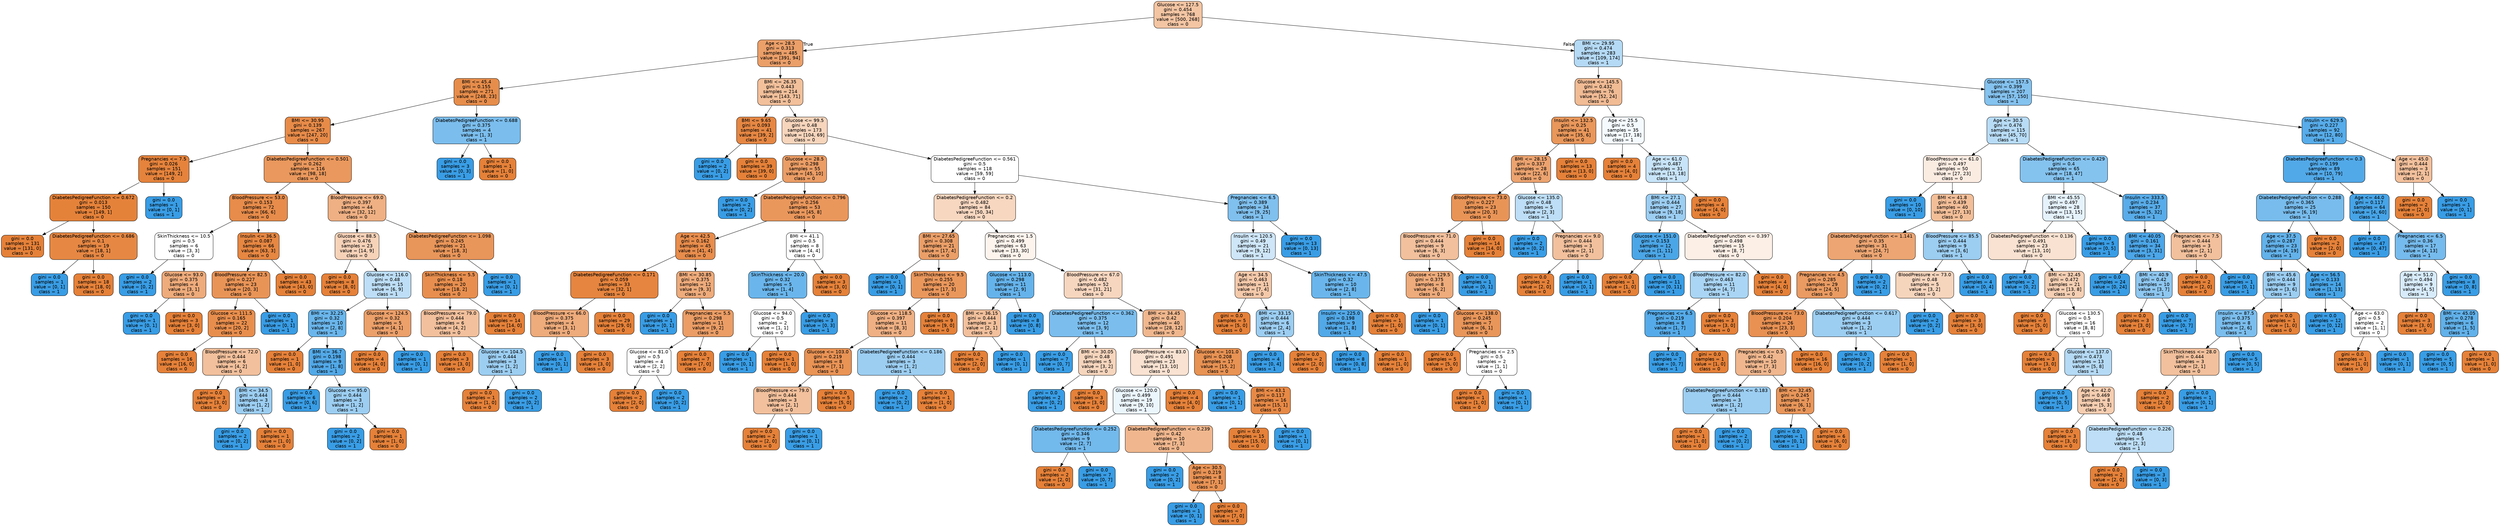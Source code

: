 digraph Tree {
node [shape=box, style="filled, rounded", color="black", fontname=helvetica] ;
edge [fontname=helvetica] ;
0 [label="Glucose <= 127.5\ngini = 0.454\nsamples = 768\nvalue = [500, 268]\nclass = 0", fillcolor="#f3c5a3"] ;
1 [label="Age <= 28.5\ngini = 0.313\nsamples = 485\nvalue = [391, 94]\nclass = 0", fillcolor="#eb9f69"] ;
0 -> 1 [labeldistance=2.5, labelangle=45, headlabel="True"] ;
2 [label="BMI <= 45.4\ngini = 0.155\nsamples = 271\nvalue = [248, 23]\nclass = 0", fillcolor="#e78d4b"] ;
1 -> 2 ;
3 [label="BMI <= 30.95\ngini = 0.139\nsamples = 267\nvalue = [247, 20]\nclass = 0", fillcolor="#e78b49"] ;
2 -> 3 ;
4 [label="Pregnancies <= 7.5\ngini = 0.026\nsamples = 151\nvalue = [149, 2]\nclass = 0", fillcolor="#e5833c"] ;
3 -> 4 ;
5 [label="DiabetesPedigreeFunction <= 0.672\ngini = 0.013\nsamples = 150\nvalue = [149, 1]\nclass = 0", fillcolor="#e5823a"] ;
4 -> 5 ;
6 [label="gini = 0.0\nsamples = 131\nvalue = [131, 0]\nclass = 0", fillcolor="#e58139"] ;
5 -> 6 ;
7 [label="DiabetesPedigreeFunction <= 0.686\ngini = 0.1\nsamples = 19\nvalue = [18, 1]\nclass = 0", fillcolor="#e68844"] ;
5 -> 7 ;
8 [label="gini = 0.0\nsamples = 1\nvalue = [0, 1]\nclass = 1", fillcolor="#399de5"] ;
7 -> 8 ;
9 [label="gini = 0.0\nsamples = 18\nvalue = [18, 0]\nclass = 0", fillcolor="#e58139"] ;
7 -> 9 ;
10 [label="gini = 0.0\nsamples = 1\nvalue = [0, 1]\nclass = 1", fillcolor="#399de5"] ;
4 -> 10 ;
11 [label="DiabetesPedigreeFunction <= 0.501\ngini = 0.262\nsamples = 116\nvalue = [98, 18]\nclass = 0", fillcolor="#ea985d"] ;
3 -> 11 ;
12 [label="BloodPressure <= 53.0\ngini = 0.153\nsamples = 72\nvalue = [66, 6]\nclass = 0", fillcolor="#e78c4b"] ;
11 -> 12 ;
13 [label="SkinThickness <= 10.5\ngini = 0.5\nsamples = 6\nvalue = [3, 3]\nclass = 0", fillcolor="#ffffff"] ;
12 -> 13 ;
14 [label="gini = 0.0\nsamples = 2\nvalue = [0, 2]\nclass = 1", fillcolor="#399de5"] ;
13 -> 14 ;
15 [label="Glucose <= 93.0\ngini = 0.375\nsamples = 4\nvalue = [3, 1]\nclass = 0", fillcolor="#eeab7b"] ;
13 -> 15 ;
16 [label="gini = 0.0\nsamples = 1\nvalue = [0, 1]\nclass = 1", fillcolor="#399de5"] ;
15 -> 16 ;
17 [label="gini = 0.0\nsamples = 3\nvalue = [3, 0]\nclass = 0", fillcolor="#e58139"] ;
15 -> 17 ;
18 [label="Insulin <= 36.5\ngini = 0.087\nsamples = 66\nvalue = [63, 3]\nclass = 0", fillcolor="#e68742"] ;
12 -> 18 ;
19 [label="BloodPressure <= 82.5\ngini = 0.227\nsamples = 23\nvalue = [20, 3]\nclass = 0", fillcolor="#e99457"] ;
18 -> 19 ;
20 [label="Glucose <= 111.5\ngini = 0.165\nsamples = 22\nvalue = [20, 2]\nclass = 0", fillcolor="#e88e4d"] ;
19 -> 20 ;
21 [label="gini = 0.0\nsamples = 16\nvalue = [16, 0]\nclass = 0", fillcolor="#e58139"] ;
20 -> 21 ;
22 [label="BloodPressure <= 72.0\ngini = 0.444\nsamples = 6\nvalue = [4, 2]\nclass = 0", fillcolor="#f2c09c"] ;
20 -> 22 ;
23 [label="gini = 0.0\nsamples = 3\nvalue = [3, 0]\nclass = 0", fillcolor="#e58139"] ;
22 -> 23 ;
24 [label="BMI <= 34.5\ngini = 0.444\nsamples = 3\nvalue = [1, 2]\nclass = 1", fillcolor="#9ccef2"] ;
22 -> 24 ;
25 [label="gini = 0.0\nsamples = 2\nvalue = [0, 2]\nclass = 1", fillcolor="#399de5"] ;
24 -> 25 ;
26 [label="gini = 0.0\nsamples = 1\nvalue = [1, 0]\nclass = 0", fillcolor="#e58139"] ;
24 -> 26 ;
27 [label="gini = 0.0\nsamples = 1\nvalue = [0, 1]\nclass = 1", fillcolor="#399de5"] ;
19 -> 27 ;
28 [label="gini = 0.0\nsamples = 43\nvalue = [43, 0]\nclass = 0", fillcolor="#e58139"] ;
18 -> 28 ;
29 [label="BloodPressure <= 69.0\ngini = 0.397\nsamples = 44\nvalue = [32, 12]\nclass = 0", fillcolor="#efb083"] ;
11 -> 29 ;
30 [label="Glucose <= 88.5\ngini = 0.476\nsamples = 23\nvalue = [14, 9]\nclass = 0", fillcolor="#f6d2b8"] ;
29 -> 30 ;
31 [label="gini = 0.0\nsamples = 8\nvalue = [8, 0]\nclass = 0", fillcolor="#e58139"] ;
30 -> 31 ;
32 [label="Glucose <= 116.0\ngini = 0.48\nsamples = 15\nvalue = [6, 9]\nclass = 1", fillcolor="#bddef6"] ;
30 -> 32 ;
33 [label="BMI <= 32.25\ngini = 0.32\nsamples = 10\nvalue = [2, 8]\nclass = 1", fillcolor="#6ab6ec"] ;
32 -> 33 ;
34 [label="gini = 0.0\nsamples = 1\nvalue = [1, 0]\nclass = 0", fillcolor="#e58139"] ;
33 -> 34 ;
35 [label="BMI <= 36.7\ngini = 0.198\nsamples = 9\nvalue = [1, 8]\nclass = 1", fillcolor="#52a9e8"] ;
33 -> 35 ;
36 [label="gini = 0.0\nsamples = 6\nvalue = [0, 6]\nclass = 1", fillcolor="#399de5"] ;
35 -> 36 ;
37 [label="Glucose <= 95.0\ngini = 0.444\nsamples = 3\nvalue = [1, 2]\nclass = 1", fillcolor="#9ccef2"] ;
35 -> 37 ;
38 [label="gini = 0.0\nsamples = 2\nvalue = [0, 2]\nclass = 1", fillcolor="#399de5"] ;
37 -> 38 ;
39 [label="gini = 0.0\nsamples = 1\nvalue = [1, 0]\nclass = 0", fillcolor="#e58139"] ;
37 -> 39 ;
40 [label="Glucose <= 124.5\ngini = 0.32\nsamples = 5\nvalue = [4, 1]\nclass = 0", fillcolor="#eca06a"] ;
32 -> 40 ;
41 [label="gini = 0.0\nsamples = 4\nvalue = [4, 0]\nclass = 0", fillcolor="#e58139"] ;
40 -> 41 ;
42 [label="gini = 0.0\nsamples = 1\nvalue = [0, 1]\nclass = 1", fillcolor="#399de5"] ;
40 -> 42 ;
43 [label="DiabetesPedigreeFunction <= 1.098\ngini = 0.245\nsamples = 21\nvalue = [18, 3]\nclass = 0", fillcolor="#e9965a"] ;
29 -> 43 ;
44 [label="SkinThickness <= 5.5\ngini = 0.18\nsamples = 20\nvalue = [18, 2]\nclass = 0", fillcolor="#e88f4f"] ;
43 -> 44 ;
45 [label="BloodPressure <= 79.0\ngini = 0.444\nsamples = 6\nvalue = [4, 2]\nclass = 0", fillcolor="#f2c09c"] ;
44 -> 45 ;
46 [label="gini = 0.0\nsamples = 3\nvalue = [3, 0]\nclass = 0", fillcolor="#e58139"] ;
45 -> 46 ;
47 [label="Glucose <= 104.5\ngini = 0.444\nsamples = 3\nvalue = [1, 2]\nclass = 1", fillcolor="#9ccef2"] ;
45 -> 47 ;
48 [label="gini = 0.0\nsamples = 1\nvalue = [1, 0]\nclass = 0", fillcolor="#e58139"] ;
47 -> 48 ;
49 [label="gini = 0.0\nsamples = 2\nvalue = [0, 2]\nclass = 1", fillcolor="#399de5"] ;
47 -> 49 ;
50 [label="gini = 0.0\nsamples = 14\nvalue = [14, 0]\nclass = 0", fillcolor="#e58139"] ;
44 -> 50 ;
51 [label="gini = 0.0\nsamples = 1\nvalue = [0, 1]\nclass = 1", fillcolor="#399de5"] ;
43 -> 51 ;
52 [label="DiabetesPedigreeFunction <= 0.688\ngini = 0.375\nsamples = 4\nvalue = [1, 3]\nclass = 1", fillcolor="#7bbeee"] ;
2 -> 52 ;
53 [label="gini = 0.0\nsamples = 3\nvalue = [0, 3]\nclass = 1", fillcolor="#399de5"] ;
52 -> 53 ;
54 [label="gini = 0.0\nsamples = 1\nvalue = [1, 0]\nclass = 0", fillcolor="#e58139"] ;
52 -> 54 ;
55 [label="BMI <= 26.35\ngini = 0.443\nsamples = 214\nvalue = [143, 71]\nclass = 0", fillcolor="#f2c09b"] ;
1 -> 55 ;
56 [label="BMI <= 9.65\ngini = 0.093\nsamples = 41\nvalue = [39, 2]\nclass = 0", fillcolor="#e68743"] ;
55 -> 56 ;
57 [label="gini = 0.0\nsamples = 2\nvalue = [0, 2]\nclass = 1", fillcolor="#399de5"] ;
56 -> 57 ;
58 [label="gini = 0.0\nsamples = 39\nvalue = [39, 0]\nclass = 0", fillcolor="#e58139"] ;
56 -> 58 ;
59 [label="Glucose <= 99.5\ngini = 0.48\nsamples = 173\nvalue = [104, 69]\nclass = 0", fillcolor="#f6d5bc"] ;
55 -> 59 ;
60 [label="Glucose <= 28.5\ngini = 0.298\nsamples = 55\nvalue = [45, 10]\nclass = 0", fillcolor="#eb9d65"] ;
59 -> 60 ;
61 [label="gini = 0.0\nsamples = 2\nvalue = [0, 2]\nclass = 1", fillcolor="#399de5"] ;
60 -> 61 ;
62 [label="DiabetesPedigreeFunction <= 0.796\ngini = 0.256\nsamples = 53\nvalue = [45, 8]\nclass = 0", fillcolor="#ea975c"] ;
60 -> 62 ;
63 [label="Age <= 42.5\ngini = 0.162\nsamples = 45\nvalue = [41, 4]\nclass = 0", fillcolor="#e88d4c"] ;
62 -> 63 ;
64 [label="DiabetesPedigreeFunction <= 0.171\ngini = 0.059\nsamples = 33\nvalue = [32, 1]\nclass = 0", fillcolor="#e6853f"] ;
63 -> 64 ;
65 [label="BloodPressure <= 66.0\ngini = 0.375\nsamples = 4\nvalue = [3, 1]\nclass = 0", fillcolor="#eeab7b"] ;
64 -> 65 ;
66 [label="gini = 0.0\nsamples = 1\nvalue = [0, 1]\nclass = 1", fillcolor="#399de5"] ;
65 -> 66 ;
67 [label="gini = 0.0\nsamples = 3\nvalue = [3, 0]\nclass = 0", fillcolor="#e58139"] ;
65 -> 67 ;
68 [label="gini = 0.0\nsamples = 29\nvalue = [29, 0]\nclass = 0", fillcolor="#e58139"] ;
64 -> 68 ;
69 [label="BMI <= 30.85\ngini = 0.375\nsamples = 12\nvalue = [9, 3]\nclass = 0", fillcolor="#eeab7b"] ;
63 -> 69 ;
70 [label="gini = 0.0\nsamples = 1\nvalue = [0, 1]\nclass = 1", fillcolor="#399de5"] ;
69 -> 70 ;
71 [label="Pregnancies <= 5.5\ngini = 0.298\nsamples = 11\nvalue = [9, 2]\nclass = 0", fillcolor="#eb9d65"] ;
69 -> 71 ;
72 [label="Glucose <= 81.0\ngini = 0.5\nsamples = 4\nvalue = [2, 2]\nclass = 0", fillcolor="#ffffff"] ;
71 -> 72 ;
73 [label="gini = 0.0\nsamples = 2\nvalue = [2, 0]\nclass = 0", fillcolor="#e58139"] ;
72 -> 73 ;
74 [label="gini = 0.0\nsamples = 2\nvalue = [0, 2]\nclass = 1", fillcolor="#399de5"] ;
72 -> 74 ;
75 [label="gini = 0.0\nsamples = 7\nvalue = [7, 0]\nclass = 0", fillcolor="#e58139"] ;
71 -> 75 ;
76 [label="BMI <= 41.1\ngini = 0.5\nsamples = 8\nvalue = [4, 4]\nclass = 0", fillcolor="#ffffff"] ;
62 -> 76 ;
77 [label="SkinThickness <= 20.0\ngini = 0.32\nsamples = 5\nvalue = [1, 4]\nclass = 1", fillcolor="#6ab6ec"] ;
76 -> 77 ;
78 [label="Glucose <= 94.0\ngini = 0.5\nsamples = 2\nvalue = [1, 1]\nclass = 0", fillcolor="#ffffff"] ;
77 -> 78 ;
79 [label="gini = 0.0\nsamples = 1\nvalue = [0, 1]\nclass = 1", fillcolor="#399de5"] ;
78 -> 79 ;
80 [label="gini = 0.0\nsamples = 1\nvalue = [1, 0]\nclass = 0", fillcolor="#e58139"] ;
78 -> 80 ;
81 [label="gini = 0.0\nsamples = 3\nvalue = [0, 3]\nclass = 1", fillcolor="#399de5"] ;
77 -> 81 ;
82 [label="gini = 0.0\nsamples = 3\nvalue = [3, 0]\nclass = 0", fillcolor="#e58139"] ;
76 -> 82 ;
83 [label="DiabetesPedigreeFunction <= 0.561\ngini = 0.5\nsamples = 118\nvalue = [59, 59]\nclass = 0", fillcolor="#ffffff"] ;
59 -> 83 ;
84 [label="DiabetesPedigreeFunction <= 0.2\ngini = 0.482\nsamples = 84\nvalue = [50, 34]\nclass = 0", fillcolor="#f7d7c0"] ;
83 -> 84 ;
85 [label="BMI <= 27.65\ngini = 0.308\nsamples = 21\nvalue = [17, 4]\nclass = 0", fillcolor="#eb9f68"] ;
84 -> 85 ;
86 [label="gini = 0.0\nsamples = 1\nvalue = [0, 1]\nclass = 1", fillcolor="#399de5"] ;
85 -> 86 ;
87 [label="SkinThickness <= 9.5\ngini = 0.255\nsamples = 20\nvalue = [17, 3]\nclass = 0", fillcolor="#ea975c"] ;
85 -> 87 ;
88 [label="Glucose <= 118.5\ngini = 0.397\nsamples = 11\nvalue = [8, 3]\nclass = 0", fillcolor="#efb083"] ;
87 -> 88 ;
89 [label="Glucose <= 103.0\ngini = 0.219\nsamples = 8\nvalue = [7, 1]\nclass = 0", fillcolor="#e99355"] ;
88 -> 89 ;
90 [label="BloodPressure <= 79.0\ngini = 0.444\nsamples = 3\nvalue = [2, 1]\nclass = 0", fillcolor="#f2c09c"] ;
89 -> 90 ;
91 [label="gini = 0.0\nsamples = 2\nvalue = [2, 0]\nclass = 0", fillcolor="#e58139"] ;
90 -> 91 ;
92 [label="gini = 0.0\nsamples = 1\nvalue = [0, 1]\nclass = 1", fillcolor="#399de5"] ;
90 -> 92 ;
93 [label="gini = 0.0\nsamples = 5\nvalue = [5, 0]\nclass = 0", fillcolor="#e58139"] ;
89 -> 93 ;
94 [label="DiabetesPedigreeFunction <= 0.186\ngini = 0.444\nsamples = 3\nvalue = [1, 2]\nclass = 1", fillcolor="#9ccef2"] ;
88 -> 94 ;
95 [label="gini = 0.0\nsamples = 2\nvalue = [0, 2]\nclass = 1", fillcolor="#399de5"] ;
94 -> 95 ;
96 [label="gini = 0.0\nsamples = 1\nvalue = [1, 0]\nclass = 0", fillcolor="#e58139"] ;
94 -> 96 ;
97 [label="gini = 0.0\nsamples = 9\nvalue = [9, 0]\nclass = 0", fillcolor="#e58139"] ;
87 -> 97 ;
98 [label="Pregnancies <= 1.5\ngini = 0.499\nsamples = 63\nvalue = [33, 30]\nclass = 0", fillcolor="#fdf4ed"] ;
84 -> 98 ;
99 [label="Glucose <= 113.0\ngini = 0.298\nsamples = 11\nvalue = [2, 9]\nclass = 1", fillcolor="#65b3eb"] ;
98 -> 99 ;
100 [label="BMI <= 36.15\ngini = 0.444\nsamples = 3\nvalue = [2, 1]\nclass = 0", fillcolor="#f2c09c"] ;
99 -> 100 ;
101 [label="gini = 0.0\nsamples = 2\nvalue = [2, 0]\nclass = 0", fillcolor="#e58139"] ;
100 -> 101 ;
102 [label="gini = 0.0\nsamples = 1\nvalue = [0, 1]\nclass = 1", fillcolor="#399de5"] ;
100 -> 102 ;
103 [label="gini = 0.0\nsamples = 8\nvalue = [0, 8]\nclass = 1", fillcolor="#399de5"] ;
99 -> 103 ;
104 [label="BloodPressure <= 67.0\ngini = 0.482\nsamples = 52\nvalue = [31, 21]\nclass = 0", fillcolor="#f7d6bf"] ;
98 -> 104 ;
105 [label="DiabetesPedigreeFunction <= 0.362\ngini = 0.375\nsamples = 12\nvalue = [3, 9]\nclass = 1", fillcolor="#7bbeee"] ;
104 -> 105 ;
106 [label="gini = 0.0\nsamples = 7\nvalue = [0, 7]\nclass = 1", fillcolor="#399de5"] ;
105 -> 106 ;
107 [label="BMI <= 30.05\ngini = 0.48\nsamples = 5\nvalue = [3, 2]\nclass = 0", fillcolor="#f6d5bd"] ;
105 -> 107 ;
108 [label="gini = 0.0\nsamples = 2\nvalue = [0, 2]\nclass = 1", fillcolor="#399de5"] ;
107 -> 108 ;
109 [label="gini = 0.0\nsamples = 3\nvalue = [3, 0]\nclass = 0", fillcolor="#e58139"] ;
107 -> 109 ;
110 [label="BMI <= 34.45\ngini = 0.42\nsamples = 40\nvalue = [28, 12]\nclass = 0", fillcolor="#f0b78e"] ;
104 -> 110 ;
111 [label="BloodPressure <= 83.0\ngini = 0.491\nsamples = 23\nvalue = [13, 10]\nclass = 0", fillcolor="#f9e2d1"] ;
110 -> 111 ;
112 [label="Glucose <= 120.0\ngini = 0.499\nsamples = 19\nvalue = [9, 10]\nclass = 1", fillcolor="#ebf5fc"] ;
111 -> 112 ;
113 [label="DiabetesPedigreeFunction <= 0.252\ngini = 0.346\nsamples = 9\nvalue = [2, 7]\nclass = 1", fillcolor="#72b9ec"] ;
112 -> 113 ;
114 [label="gini = 0.0\nsamples = 2\nvalue = [2, 0]\nclass = 0", fillcolor="#e58139"] ;
113 -> 114 ;
115 [label="gini = 0.0\nsamples = 7\nvalue = [0, 7]\nclass = 1", fillcolor="#399de5"] ;
113 -> 115 ;
116 [label="DiabetesPedigreeFunction <= 0.239\ngini = 0.42\nsamples = 10\nvalue = [7, 3]\nclass = 0", fillcolor="#f0b78e"] ;
112 -> 116 ;
117 [label="gini = 0.0\nsamples = 2\nvalue = [0, 2]\nclass = 1", fillcolor="#399de5"] ;
116 -> 117 ;
118 [label="Age <= 30.5\ngini = 0.219\nsamples = 8\nvalue = [7, 1]\nclass = 0", fillcolor="#e99355"] ;
116 -> 118 ;
119 [label="gini = 0.0\nsamples = 1\nvalue = [0, 1]\nclass = 1", fillcolor="#399de5"] ;
118 -> 119 ;
120 [label="gini = 0.0\nsamples = 7\nvalue = [7, 0]\nclass = 0", fillcolor="#e58139"] ;
118 -> 120 ;
121 [label="gini = 0.0\nsamples = 4\nvalue = [4, 0]\nclass = 0", fillcolor="#e58139"] ;
111 -> 121 ;
122 [label="Glucose <= 101.0\ngini = 0.208\nsamples = 17\nvalue = [15, 2]\nclass = 0", fillcolor="#e89253"] ;
110 -> 122 ;
123 [label="gini = 0.0\nsamples = 1\nvalue = [0, 1]\nclass = 1", fillcolor="#399de5"] ;
122 -> 123 ;
124 [label="BMI <= 43.1\ngini = 0.117\nsamples = 16\nvalue = [15, 1]\nclass = 0", fillcolor="#e78946"] ;
122 -> 124 ;
125 [label="gini = 0.0\nsamples = 15\nvalue = [15, 0]\nclass = 0", fillcolor="#e58139"] ;
124 -> 125 ;
126 [label="gini = 0.0\nsamples = 1\nvalue = [0, 1]\nclass = 1", fillcolor="#399de5"] ;
124 -> 126 ;
127 [label="Pregnancies <= 6.5\ngini = 0.389\nsamples = 34\nvalue = [9, 25]\nclass = 1", fillcolor="#80c0ee"] ;
83 -> 127 ;
128 [label="Insulin <= 120.5\ngini = 0.49\nsamples = 21\nvalue = [9, 12]\nclass = 1", fillcolor="#cee6f8"] ;
127 -> 128 ;
129 [label="Age <= 34.5\ngini = 0.463\nsamples = 11\nvalue = [7, 4]\nclass = 0", fillcolor="#f4c9aa"] ;
128 -> 129 ;
130 [label="gini = 0.0\nsamples = 5\nvalue = [5, 0]\nclass = 0", fillcolor="#e58139"] ;
129 -> 130 ;
131 [label="BMI <= 33.15\ngini = 0.444\nsamples = 6\nvalue = [2, 4]\nclass = 1", fillcolor="#9ccef2"] ;
129 -> 131 ;
132 [label="gini = 0.0\nsamples = 4\nvalue = [0, 4]\nclass = 1", fillcolor="#399de5"] ;
131 -> 132 ;
133 [label="gini = 0.0\nsamples = 2\nvalue = [2, 0]\nclass = 0", fillcolor="#e58139"] ;
131 -> 133 ;
134 [label="SkinThickness <= 47.5\ngini = 0.32\nsamples = 10\nvalue = [2, 8]\nclass = 1", fillcolor="#6ab6ec"] ;
128 -> 134 ;
135 [label="Insulin <= 225.0\ngini = 0.198\nsamples = 9\nvalue = [1, 8]\nclass = 1", fillcolor="#52a9e8"] ;
134 -> 135 ;
136 [label="gini = 0.0\nsamples = 8\nvalue = [0, 8]\nclass = 1", fillcolor="#399de5"] ;
135 -> 136 ;
137 [label="gini = 0.0\nsamples = 1\nvalue = [1, 0]\nclass = 0", fillcolor="#e58139"] ;
135 -> 137 ;
138 [label="gini = 0.0\nsamples = 1\nvalue = [1, 0]\nclass = 0", fillcolor="#e58139"] ;
134 -> 138 ;
139 [label="gini = 0.0\nsamples = 13\nvalue = [0, 13]\nclass = 1", fillcolor="#399de5"] ;
127 -> 139 ;
140 [label="BMI <= 29.95\ngini = 0.474\nsamples = 283\nvalue = [109, 174]\nclass = 1", fillcolor="#b5daf5"] ;
0 -> 140 [labeldistance=2.5, labelangle=-45, headlabel="False"] ;
141 [label="Glucose <= 145.5\ngini = 0.432\nsamples = 76\nvalue = [52, 24]\nclass = 0", fillcolor="#f1bb94"] ;
140 -> 141 ;
142 [label="Insulin <= 132.5\ngini = 0.25\nsamples = 41\nvalue = [35, 6]\nclass = 0", fillcolor="#e9975b"] ;
141 -> 142 ;
143 [label="BMI <= 28.15\ngini = 0.337\nsamples = 28\nvalue = [22, 6]\nclass = 0", fillcolor="#eca36f"] ;
142 -> 143 ;
144 [label="BloodPressure <= 73.0\ngini = 0.227\nsamples = 23\nvalue = [20, 3]\nclass = 0", fillcolor="#e99457"] ;
143 -> 144 ;
145 [label="BloodPressure <= 71.0\ngini = 0.444\nsamples = 9\nvalue = [6, 3]\nclass = 0", fillcolor="#f2c09c"] ;
144 -> 145 ;
146 [label="Glucose <= 129.5\ngini = 0.375\nsamples = 8\nvalue = [6, 2]\nclass = 0", fillcolor="#eeab7b"] ;
145 -> 146 ;
147 [label="gini = 0.0\nsamples = 1\nvalue = [0, 1]\nclass = 1", fillcolor="#399de5"] ;
146 -> 147 ;
148 [label="Glucose <= 138.0\ngini = 0.245\nsamples = 7\nvalue = [6, 1]\nclass = 0", fillcolor="#e9965a"] ;
146 -> 148 ;
149 [label="gini = 0.0\nsamples = 5\nvalue = [5, 0]\nclass = 0", fillcolor="#e58139"] ;
148 -> 149 ;
150 [label="Pregnancies <= 2.5\ngini = 0.5\nsamples = 2\nvalue = [1, 1]\nclass = 0", fillcolor="#ffffff"] ;
148 -> 150 ;
151 [label="gini = 0.0\nsamples = 1\nvalue = [1, 0]\nclass = 0", fillcolor="#e58139"] ;
150 -> 151 ;
152 [label="gini = 0.0\nsamples = 1\nvalue = [0, 1]\nclass = 1", fillcolor="#399de5"] ;
150 -> 152 ;
153 [label="gini = 0.0\nsamples = 1\nvalue = [0, 1]\nclass = 1", fillcolor="#399de5"] ;
145 -> 153 ;
154 [label="gini = 0.0\nsamples = 14\nvalue = [14, 0]\nclass = 0", fillcolor="#e58139"] ;
144 -> 154 ;
155 [label="Glucose <= 135.0\ngini = 0.48\nsamples = 5\nvalue = [2, 3]\nclass = 1", fillcolor="#bddef6"] ;
143 -> 155 ;
156 [label="gini = 0.0\nsamples = 2\nvalue = [0, 2]\nclass = 1", fillcolor="#399de5"] ;
155 -> 156 ;
157 [label="Pregnancies <= 9.0\ngini = 0.444\nsamples = 3\nvalue = [2, 1]\nclass = 0", fillcolor="#f2c09c"] ;
155 -> 157 ;
158 [label="gini = 0.0\nsamples = 2\nvalue = [2, 0]\nclass = 0", fillcolor="#e58139"] ;
157 -> 158 ;
159 [label="gini = 0.0\nsamples = 1\nvalue = [0, 1]\nclass = 1", fillcolor="#399de5"] ;
157 -> 159 ;
160 [label="gini = 0.0\nsamples = 13\nvalue = [13, 0]\nclass = 0", fillcolor="#e58139"] ;
142 -> 160 ;
161 [label="Age <= 25.5\ngini = 0.5\nsamples = 35\nvalue = [17, 18]\nclass = 1", fillcolor="#f4fafe"] ;
141 -> 161 ;
162 [label="gini = 0.0\nsamples = 4\nvalue = [4, 0]\nclass = 0", fillcolor="#e58139"] ;
161 -> 162 ;
163 [label="Age <= 61.0\ngini = 0.487\nsamples = 31\nvalue = [13, 18]\nclass = 1", fillcolor="#c8e4f8"] ;
161 -> 163 ;
164 [label="BMI <= 27.1\ngini = 0.444\nsamples = 27\nvalue = [9, 18]\nclass = 1", fillcolor="#9ccef2"] ;
163 -> 164 ;
165 [label="Glucose <= 151.0\ngini = 0.153\nsamples = 12\nvalue = [1, 11]\nclass = 1", fillcolor="#4ba6e7"] ;
164 -> 165 ;
166 [label="gini = 0.0\nsamples = 1\nvalue = [1, 0]\nclass = 0", fillcolor="#e58139"] ;
165 -> 166 ;
167 [label="gini = 0.0\nsamples = 11\nvalue = [0, 11]\nclass = 1", fillcolor="#399de5"] ;
165 -> 167 ;
168 [label="DiabetesPedigreeFunction <= 0.397\ngini = 0.498\nsamples = 15\nvalue = [8, 7]\nclass = 0", fillcolor="#fcefe6"] ;
164 -> 168 ;
169 [label="BloodPressure <= 82.0\ngini = 0.463\nsamples = 11\nvalue = [4, 7]\nclass = 1", fillcolor="#aad5f4"] ;
168 -> 169 ;
170 [label="Pregnancies <= 6.5\ngini = 0.219\nsamples = 8\nvalue = [1, 7]\nclass = 1", fillcolor="#55abe9"] ;
169 -> 170 ;
171 [label="gini = 0.0\nsamples = 7\nvalue = [0, 7]\nclass = 1", fillcolor="#399de5"] ;
170 -> 171 ;
172 [label="gini = 0.0\nsamples = 1\nvalue = [1, 0]\nclass = 0", fillcolor="#e58139"] ;
170 -> 172 ;
173 [label="gini = 0.0\nsamples = 3\nvalue = [3, 0]\nclass = 0", fillcolor="#e58139"] ;
169 -> 173 ;
174 [label="gini = 0.0\nsamples = 4\nvalue = [4, 0]\nclass = 0", fillcolor="#e58139"] ;
168 -> 174 ;
175 [label="gini = 0.0\nsamples = 4\nvalue = [4, 0]\nclass = 0", fillcolor="#e58139"] ;
163 -> 175 ;
176 [label="Glucose <= 157.5\ngini = 0.399\nsamples = 207\nvalue = [57, 150]\nclass = 1", fillcolor="#84c2ef"] ;
140 -> 176 ;
177 [label="Age <= 30.5\ngini = 0.476\nsamples = 115\nvalue = [45, 70]\nclass = 1", fillcolor="#b8dcf6"] ;
176 -> 177 ;
178 [label="BloodPressure <= 61.0\ngini = 0.497\nsamples = 50\nvalue = [27, 23]\nclass = 0", fillcolor="#fbece2"] ;
177 -> 178 ;
179 [label="gini = 0.0\nsamples = 10\nvalue = [0, 10]\nclass = 1", fillcolor="#399de5"] ;
178 -> 179 ;
180 [label="BMI <= 41.8\ngini = 0.439\nsamples = 40\nvalue = [27, 13]\nclass = 0", fillcolor="#f2be98"] ;
178 -> 180 ;
181 [label="DiabetesPedigreeFunction <= 1.141\ngini = 0.35\nsamples = 31\nvalue = [24, 7]\nclass = 0", fillcolor="#eda673"] ;
180 -> 181 ;
182 [label="Pregnancies <= 4.5\ngini = 0.285\nsamples = 29\nvalue = [24, 5]\nclass = 0", fillcolor="#ea9b62"] ;
181 -> 182 ;
183 [label="BloodPressure <= 73.0\ngini = 0.204\nsamples = 26\nvalue = [23, 3]\nclass = 0", fillcolor="#e89153"] ;
182 -> 183 ;
184 [label="Pregnancies <= 0.5\ngini = 0.42\nsamples = 10\nvalue = [7, 3]\nclass = 0", fillcolor="#f0b78e"] ;
183 -> 184 ;
185 [label="DiabetesPedigreeFunction <= 0.183\ngini = 0.444\nsamples = 3\nvalue = [1, 2]\nclass = 1", fillcolor="#9ccef2"] ;
184 -> 185 ;
186 [label="gini = 0.0\nsamples = 1\nvalue = [1, 0]\nclass = 0", fillcolor="#e58139"] ;
185 -> 186 ;
187 [label="gini = 0.0\nsamples = 2\nvalue = [0, 2]\nclass = 1", fillcolor="#399de5"] ;
185 -> 187 ;
188 [label="BMI <= 32.45\ngini = 0.245\nsamples = 7\nvalue = [6, 1]\nclass = 0", fillcolor="#e9965a"] ;
184 -> 188 ;
189 [label="gini = 0.0\nsamples = 1\nvalue = [0, 1]\nclass = 1", fillcolor="#399de5"] ;
188 -> 189 ;
190 [label="gini = 0.0\nsamples = 6\nvalue = [6, 0]\nclass = 0", fillcolor="#e58139"] ;
188 -> 190 ;
191 [label="gini = 0.0\nsamples = 16\nvalue = [16, 0]\nclass = 0", fillcolor="#e58139"] ;
183 -> 191 ;
192 [label="DiabetesPedigreeFunction <= 0.617\ngini = 0.444\nsamples = 3\nvalue = [1, 2]\nclass = 1", fillcolor="#9ccef2"] ;
182 -> 192 ;
193 [label="gini = 0.0\nsamples = 2\nvalue = [0, 2]\nclass = 1", fillcolor="#399de5"] ;
192 -> 193 ;
194 [label="gini = 0.0\nsamples = 1\nvalue = [1, 0]\nclass = 0", fillcolor="#e58139"] ;
192 -> 194 ;
195 [label="gini = 0.0\nsamples = 2\nvalue = [0, 2]\nclass = 1", fillcolor="#399de5"] ;
181 -> 195 ;
196 [label="BloodPressure <= 85.5\ngini = 0.444\nsamples = 9\nvalue = [3, 6]\nclass = 1", fillcolor="#9ccef2"] ;
180 -> 196 ;
197 [label="BloodPressure <= 73.0\ngini = 0.48\nsamples = 5\nvalue = [3, 2]\nclass = 0", fillcolor="#f6d5bd"] ;
196 -> 197 ;
198 [label="gini = 0.0\nsamples = 2\nvalue = [0, 2]\nclass = 1", fillcolor="#399de5"] ;
197 -> 198 ;
199 [label="gini = 0.0\nsamples = 3\nvalue = [3, 0]\nclass = 0", fillcolor="#e58139"] ;
197 -> 199 ;
200 [label="gini = 0.0\nsamples = 4\nvalue = [0, 4]\nclass = 1", fillcolor="#399de5"] ;
196 -> 200 ;
201 [label="DiabetesPedigreeFunction <= 0.429\ngini = 0.4\nsamples = 65\nvalue = [18, 47]\nclass = 1", fillcolor="#85c3ef"] ;
177 -> 201 ;
202 [label="BMI <= 45.55\ngini = 0.497\nsamples = 28\nvalue = [13, 15]\nclass = 1", fillcolor="#e5f2fc"] ;
201 -> 202 ;
203 [label="DiabetesPedigreeFunction <= 0.136\ngini = 0.491\nsamples = 23\nvalue = [13, 10]\nclass = 0", fillcolor="#f9e2d1"] ;
202 -> 203 ;
204 [label="gini = 0.0\nsamples = 2\nvalue = [0, 2]\nclass = 1", fillcolor="#399de5"] ;
203 -> 204 ;
205 [label="BMI <= 32.45\ngini = 0.472\nsamples = 21\nvalue = [13, 8]\nclass = 0", fillcolor="#f5cfb3"] ;
203 -> 205 ;
206 [label="gini = 0.0\nsamples = 5\nvalue = [5, 0]\nclass = 0", fillcolor="#e58139"] ;
205 -> 206 ;
207 [label="Glucose <= 130.5\ngini = 0.5\nsamples = 16\nvalue = [8, 8]\nclass = 0", fillcolor="#ffffff"] ;
205 -> 207 ;
208 [label="gini = 0.0\nsamples = 3\nvalue = [3, 0]\nclass = 0", fillcolor="#e58139"] ;
207 -> 208 ;
209 [label="Glucose <= 137.0\ngini = 0.473\nsamples = 13\nvalue = [5, 8]\nclass = 1", fillcolor="#b5daf5"] ;
207 -> 209 ;
210 [label="gini = 0.0\nsamples = 5\nvalue = [0, 5]\nclass = 1", fillcolor="#399de5"] ;
209 -> 210 ;
211 [label="Age <= 42.0\ngini = 0.469\nsamples = 8\nvalue = [5, 3]\nclass = 0", fillcolor="#f5cdb0"] ;
209 -> 211 ;
212 [label="gini = 0.0\nsamples = 3\nvalue = [3, 0]\nclass = 0", fillcolor="#e58139"] ;
211 -> 212 ;
213 [label="DiabetesPedigreeFunction <= 0.226\ngini = 0.48\nsamples = 5\nvalue = [2, 3]\nclass = 1", fillcolor="#bddef6"] ;
211 -> 213 ;
214 [label="gini = 0.0\nsamples = 2\nvalue = [2, 0]\nclass = 0", fillcolor="#e58139"] ;
213 -> 214 ;
215 [label="gini = 0.0\nsamples = 3\nvalue = [0, 3]\nclass = 1", fillcolor="#399de5"] ;
213 -> 215 ;
216 [label="gini = 0.0\nsamples = 5\nvalue = [0, 5]\nclass = 1", fillcolor="#399de5"] ;
202 -> 216 ;
217 [label="Insulin <= 333.5\ngini = 0.234\nsamples = 37\nvalue = [5, 32]\nclass = 1", fillcolor="#58ace9"] ;
201 -> 217 ;
218 [label="BMI <= 40.05\ngini = 0.161\nsamples = 34\nvalue = [3, 31]\nclass = 1", fillcolor="#4ca6e8"] ;
217 -> 218 ;
219 [label="gini = 0.0\nsamples = 24\nvalue = [0, 24]\nclass = 1", fillcolor="#399de5"] ;
218 -> 219 ;
220 [label="BMI <= 40.9\ngini = 0.42\nsamples = 10\nvalue = [3, 7]\nclass = 1", fillcolor="#8ec7f0"] ;
218 -> 220 ;
221 [label="gini = 0.0\nsamples = 3\nvalue = [3, 0]\nclass = 0", fillcolor="#e58139"] ;
220 -> 221 ;
222 [label="gini = 0.0\nsamples = 7\nvalue = [0, 7]\nclass = 1", fillcolor="#399de5"] ;
220 -> 222 ;
223 [label="Pregnancies <= 7.5\ngini = 0.444\nsamples = 3\nvalue = [2, 1]\nclass = 0", fillcolor="#f2c09c"] ;
217 -> 223 ;
224 [label="gini = 0.0\nsamples = 2\nvalue = [2, 0]\nclass = 0", fillcolor="#e58139"] ;
223 -> 224 ;
225 [label="gini = 0.0\nsamples = 1\nvalue = [0, 1]\nclass = 1", fillcolor="#399de5"] ;
223 -> 225 ;
226 [label="Insulin <= 629.5\ngini = 0.227\nsamples = 92\nvalue = [12, 80]\nclass = 1", fillcolor="#57ace9"] ;
176 -> 226 ;
227 [label="DiabetesPedigreeFunction <= 0.3\ngini = 0.199\nsamples = 89\nvalue = [10, 79]\nclass = 1", fillcolor="#52a9e8"] ;
226 -> 227 ;
228 [label="DiabetesPedigreeFunction <= 0.288\ngini = 0.365\nsamples = 25\nvalue = [6, 19]\nclass = 1", fillcolor="#78bced"] ;
227 -> 228 ;
229 [label="Age <= 37.5\ngini = 0.287\nsamples = 23\nvalue = [4, 19]\nclass = 1", fillcolor="#63b2ea"] ;
228 -> 229 ;
230 [label="BMI <= 45.6\ngini = 0.444\nsamples = 9\nvalue = [3, 6]\nclass = 1", fillcolor="#9ccef2"] ;
229 -> 230 ;
231 [label="Insulin <= 87.5\ngini = 0.375\nsamples = 8\nvalue = [2, 6]\nclass = 1", fillcolor="#7bbeee"] ;
230 -> 231 ;
232 [label="SkinThickness <= 28.0\ngini = 0.444\nsamples = 3\nvalue = [2, 1]\nclass = 0", fillcolor="#f2c09c"] ;
231 -> 232 ;
233 [label="gini = 0.0\nsamples = 2\nvalue = [2, 0]\nclass = 0", fillcolor="#e58139"] ;
232 -> 233 ;
234 [label="gini = 0.0\nsamples = 1\nvalue = [0, 1]\nclass = 1", fillcolor="#399de5"] ;
232 -> 234 ;
235 [label="gini = 0.0\nsamples = 5\nvalue = [0, 5]\nclass = 1", fillcolor="#399de5"] ;
231 -> 235 ;
236 [label="gini = 0.0\nsamples = 1\nvalue = [1, 0]\nclass = 0", fillcolor="#e58139"] ;
230 -> 236 ;
237 [label="Age <= 56.5\ngini = 0.133\nsamples = 14\nvalue = [1, 13]\nclass = 1", fillcolor="#48a5e7"] ;
229 -> 237 ;
238 [label="gini = 0.0\nsamples = 12\nvalue = [0, 12]\nclass = 1", fillcolor="#399de5"] ;
237 -> 238 ;
239 [label="Age <= 63.0\ngini = 0.5\nsamples = 2\nvalue = [1, 1]\nclass = 0", fillcolor="#ffffff"] ;
237 -> 239 ;
240 [label="gini = 0.0\nsamples = 1\nvalue = [1, 0]\nclass = 0", fillcolor="#e58139"] ;
239 -> 240 ;
241 [label="gini = 0.0\nsamples = 1\nvalue = [0, 1]\nclass = 1", fillcolor="#399de5"] ;
239 -> 241 ;
242 [label="gini = 0.0\nsamples = 2\nvalue = [2, 0]\nclass = 0", fillcolor="#e58139"] ;
228 -> 242 ;
243 [label="Age <= 44.0\ngini = 0.117\nsamples = 64\nvalue = [4, 60]\nclass = 1", fillcolor="#46a4e7"] ;
227 -> 243 ;
244 [label="gini = 0.0\nsamples = 47\nvalue = [0, 47]\nclass = 1", fillcolor="#399de5"] ;
243 -> 244 ;
245 [label="Pregnancies <= 6.5\ngini = 0.36\nsamples = 17\nvalue = [4, 13]\nclass = 1", fillcolor="#76bbed"] ;
243 -> 245 ;
246 [label="Age <= 51.0\ngini = 0.494\nsamples = 9\nvalue = [4, 5]\nclass = 1", fillcolor="#d7ebfa"] ;
245 -> 246 ;
247 [label="gini = 0.0\nsamples = 3\nvalue = [3, 0]\nclass = 0", fillcolor="#e58139"] ;
246 -> 247 ;
248 [label="BMI <= 45.05\ngini = 0.278\nsamples = 6\nvalue = [1, 5]\nclass = 1", fillcolor="#61b1ea"] ;
246 -> 248 ;
249 [label="gini = 0.0\nsamples = 5\nvalue = [0, 5]\nclass = 1", fillcolor="#399de5"] ;
248 -> 249 ;
250 [label="gini = 0.0\nsamples = 1\nvalue = [1, 0]\nclass = 0", fillcolor="#e58139"] ;
248 -> 250 ;
251 [label="gini = 0.0\nsamples = 8\nvalue = [0, 8]\nclass = 1", fillcolor="#399de5"] ;
245 -> 251 ;
252 [label="Age <= 45.0\ngini = 0.444\nsamples = 3\nvalue = [2, 1]\nclass = 0", fillcolor="#f2c09c"] ;
226 -> 252 ;
253 [label="gini = 0.0\nsamples = 2\nvalue = [2, 0]\nclass = 0", fillcolor="#e58139"] ;
252 -> 253 ;
254 [label="gini = 0.0\nsamples = 1\nvalue = [0, 1]\nclass = 1", fillcolor="#399de5"] ;
252 -> 254 ;
}